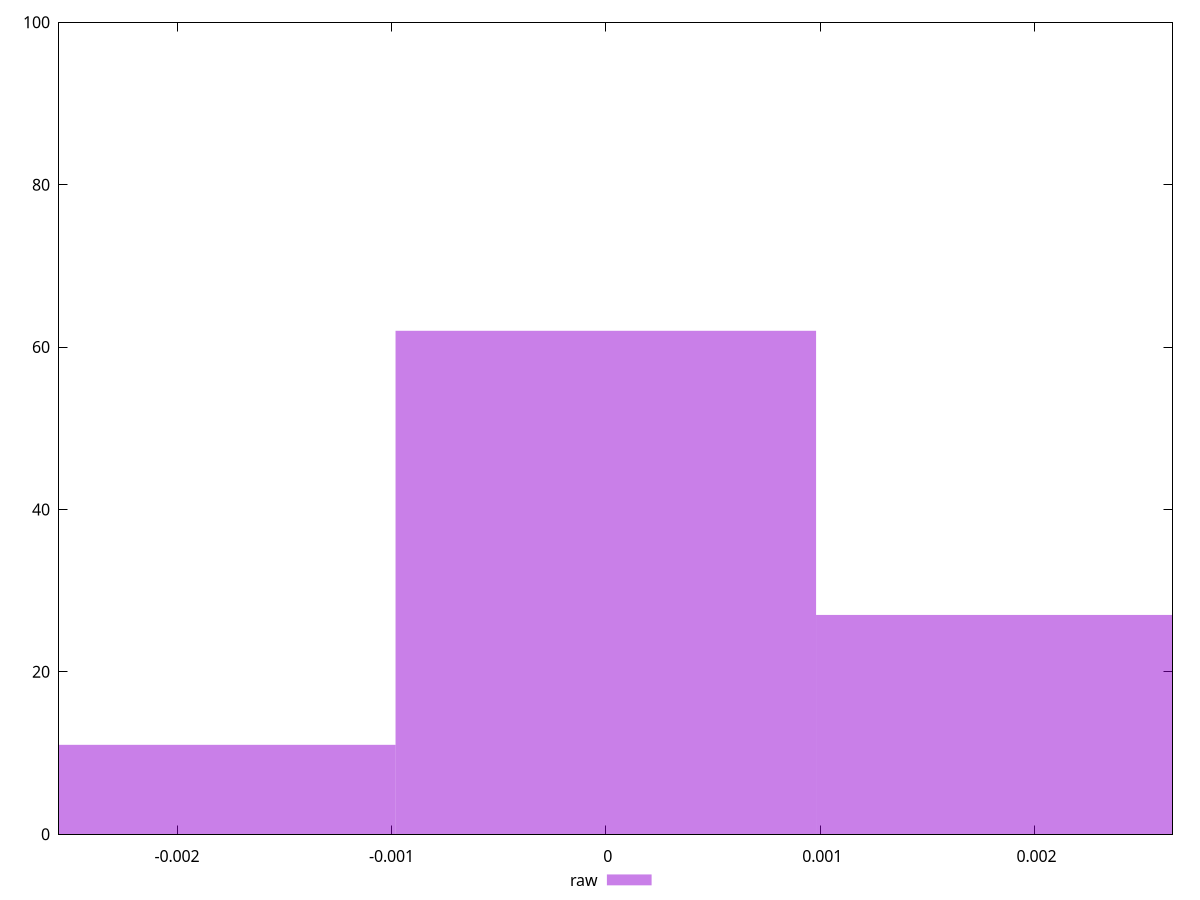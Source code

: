 reset

$raw <<EOF
0 62
0.0019614798092532676 27
-0.0019614798092532676 11
EOF

set key outside below
set boxwidth 0.0019614798092532676
set xrange [-0.0025504190984783483:0.002643158889091682]
set yrange [0:100]
set trange [0:100]
set style fill transparent solid 0.5 noborder
set terminal svg size 640, 490 enhanced background rgb 'white'
set output "reprap/meta/pScore-difference/samples/pages+cached/raw/histogram.svg"

plot $raw title "raw" with boxes

reset
